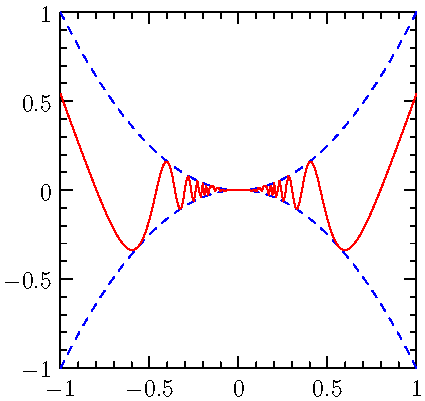 import graph;
size(0,200);

real f1(real x) { return x^2 * cos(1/x^2); }
real f2(real x) { return x^2; }
real f3(real x) { return -x^2; }

real le = -1;
real re = 1;

draw(graph(f2,le,re),blue+dashed);
draw(graph(f3,le,re),blue+dashed);
draw(graph(f1,le,-0.001),red);
draw(graph(f1,0.001,re),red);

xaxis(BottomTop,LeftTicks);
yaxis(LeftRight,RightTicks);
